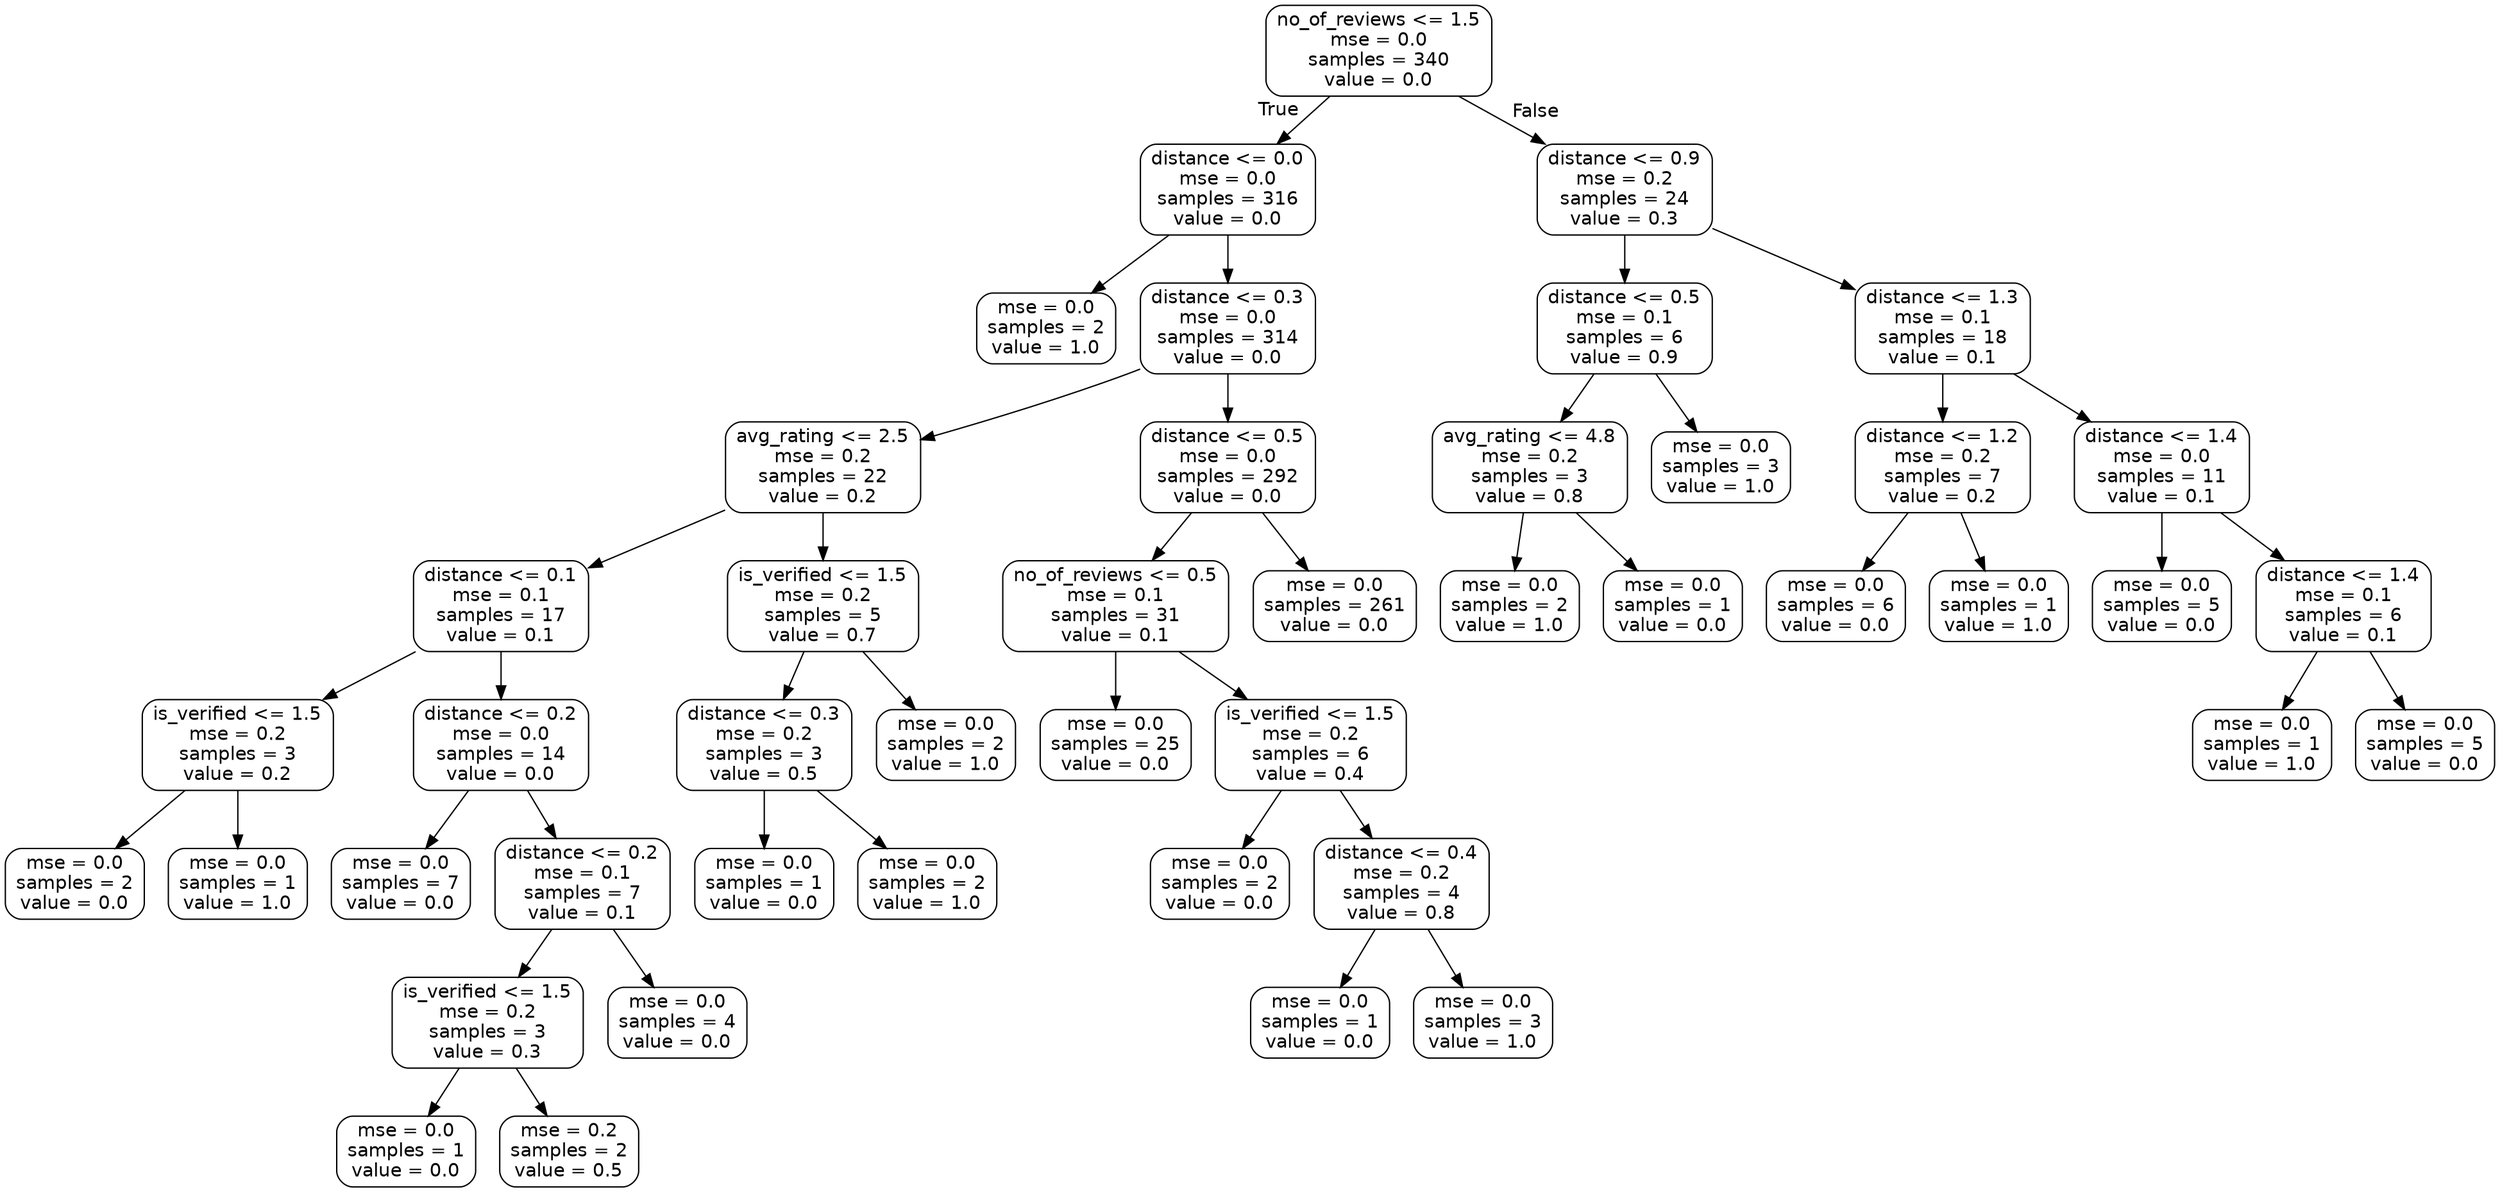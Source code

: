 digraph Tree {
node [shape=box, style="rounded", color="black", fontname=helvetica] ;
edge [fontname=helvetica] ;
0 [label="no_of_reviews <= 1.5\nmse = 0.0\nsamples = 340\nvalue = 0.0"] ;
1 [label="distance <= 0.0\nmse = 0.0\nsamples = 316\nvalue = 0.0"] ;
0 -> 1 [labeldistance=2.5, labelangle=45, headlabel="True"] ;
2 [label="mse = 0.0\nsamples = 2\nvalue = 1.0"] ;
1 -> 2 ;
3 [label="distance <= 0.3\nmse = 0.0\nsamples = 314\nvalue = 0.0"] ;
1 -> 3 ;
4 [label="avg_rating <= 2.5\nmse = 0.2\nsamples = 22\nvalue = 0.2"] ;
3 -> 4 ;
5 [label="distance <= 0.1\nmse = 0.1\nsamples = 17\nvalue = 0.1"] ;
4 -> 5 ;
6 [label="is_verified <= 1.5\nmse = 0.2\nsamples = 3\nvalue = 0.2"] ;
5 -> 6 ;
7 [label="mse = 0.0\nsamples = 2\nvalue = 0.0"] ;
6 -> 7 ;
8 [label="mse = 0.0\nsamples = 1\nvalue = 1.0"] ;
6 -> 8 ;
9 [label="distance <= 0.2\nmse = 0.0\nsamples = 14\nvalue = 0.0"] ;
5 -> 9 ;
10 [label="mse = 0.0\nsamples = 7\nvalue = 0.0"] ;
9 -> 10 ;
11 [label="distance <= 0.2\nmse = 0.1\nsamples = 7\nvalue = 0.1"] ;
9 -> 11 ;
12 [label="is_verified <= 1.5\nmse = 0.2\nsamples = 3\nvalue = 0.3"] ;
11 -> 12 ;
13 [label="mse = 0.0\nsamples = 1\nvalue = 0.0"] ;
12 -> 13 ;
14 [label="mse = 0.2\nsamples = 2\nvalue = 0.5"] ;
12 -> 14 ;
15 [label="mse = 0.0\nsamples = 4\nvalue = 0.0"] ;
11 -> 15 ;
16 [label="is_verified <= 1.5\nmse = 0.2\nsamples = 5\nvalue = 0.7"] ;
4 -> 16 ;
17 [label="distance <= 0.3\nmse = 0.2\nsamples = 3\nvalue = 0.5"] ;
16 -> 17 ;
18 [label="mse = 0.0\nsamples = 1\nvalue = 0.0"] ;
17 -> 18 ;
19 [label="mse = 0.0\nsamples = 2\nvalue = 1.0"] ;
17 -> 19 ;
20 [label="mse = 0.0\nsamples = 2\nvalue = 1.0"] ;
16 -> 20 ;
21 [label="distance <= 0.5\nmse = 0.0\nsamples = 292\nvalue = 0.0"] ;
3 -> 21 ;
22 [label="no_of_reviews <= 0.5\nmse = 0.1\nsamples = 31\nvalue = 0.1"] ;
21 -> 22 ;
23 [label="mse = 0.0\nsamples = 25\nvalue = 0.0"] ;
22 -> 23 ;
24 [label="is_verified <= 1.5\nmse = 0.2\nsamples = 6\nvalue = 0.4"] ;
22 -> 24 ;
25 [label="mse = 0.0\nsamples = 2\nvalue = 0.0"] ;
24 -> 25 ;
26 [label="distance <= 0.4\nmse = 0.2\nsamples = 4\nvalue = 0.8"] ;
24 -> 26 ;
27 [label="mse = 0.0\nsamples = 1\nvalue = 0.0"] ;
26 -> 27 ;
28 [label="mse = 0.0\nsamples = 3\nvalue = 1.0"] ;
26 -> 28 ;
29 [label="mse = 0.0\nsamples = 261\nvalue = 0.0"] ;
21 -> 29 ;
30 [label="distance <= 0.9\nmse = 0.2\nsamples = 24\nvalue = 0.3"] ;
0 -> 30 [labeldistance=2.5, labelangle=-45, headlabel="False"] ;
31 [label="distance <= 0.5\nmse = 0.1\nsamples = 6\nvalue = 0.9"] ;
30 -> 31 ;
32 [label="avg_rating <= 4.8\nmse = 0.2\nsamples = 3\nvalue = 0.8"] ;
31 -> 32 ;
33 [label="mse = 0.0\nsamples = 2\nvalue = 1.0"] ;
32 -> 33 ;
34 [label="mse = 0.0\nsamples = 1\nvalue = 0.0"] ;
32 -> 34 ;
35 [label="mse = 0.0\nsamples = 3\nvalue = 1.0"] ;
31 -> 35 ;
36 [label="distance <= 1.3\nmse = 0.1\nsamples = 18\nvalue = 0.1"] ;
30 -> 36 ;
37 [label="distance <= 1.2\nmse = 0.2\nsamples = 7\nvalue = 0.2"] ;
36 -> 37 ;
38 [label="mse = 0.0\nsamples = 6\nvalue = 0.0"] ;
37 -> 38 ;
39 [label="mse = 0.0\nsamples = 1\nvalue = 1.0"] ;
37 -> 39 ;
40 [label="distance <= 1.4\nmse = 0.0\nsamples = 11\nvalue = 0.1"] ;
36 -> 40 ;
41 [label="mse = 0.0\nsamples = 5\nvalue = 0.0"] ;
40 -> 41 ;
42 [label="distance <= 1.4\nmse = 0.1\nsamples = 6\nvalue = 0.1"] ;
40 -> 42 ;
43 [label="mse = 0.0\nsamples = 1\nvalue = 1.0"] ;
42 -> 43 ;
44 [label="mse = 0.0\nsamples = 5\nvalue = 0.0"] ;
42 -> 44 ;
}